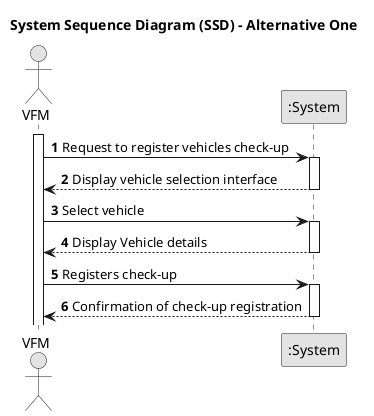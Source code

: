 @startuml
skinparam monochrome true
skinparam packageStyle rectangle
skinparam shadowing false

title System Sequence Diagram (SSD) - Alternative One

autonumber

actor "VFM" as Employee
participant ":System" as System

activate Employee

    Employee -> System : Request to register vehicles check-up
    activate System

        System --> Employee : Display vehicle selection interface
    deactivate System

    Employee -> System : Select vehicle
    activate System

        System --> Employee : Display Vehicle details
    deactivate System

    Employee -> System : Registers check-up
    activate System

        System --> Employee :  Confirmation of check-up registration
    deactivate System

@enduml